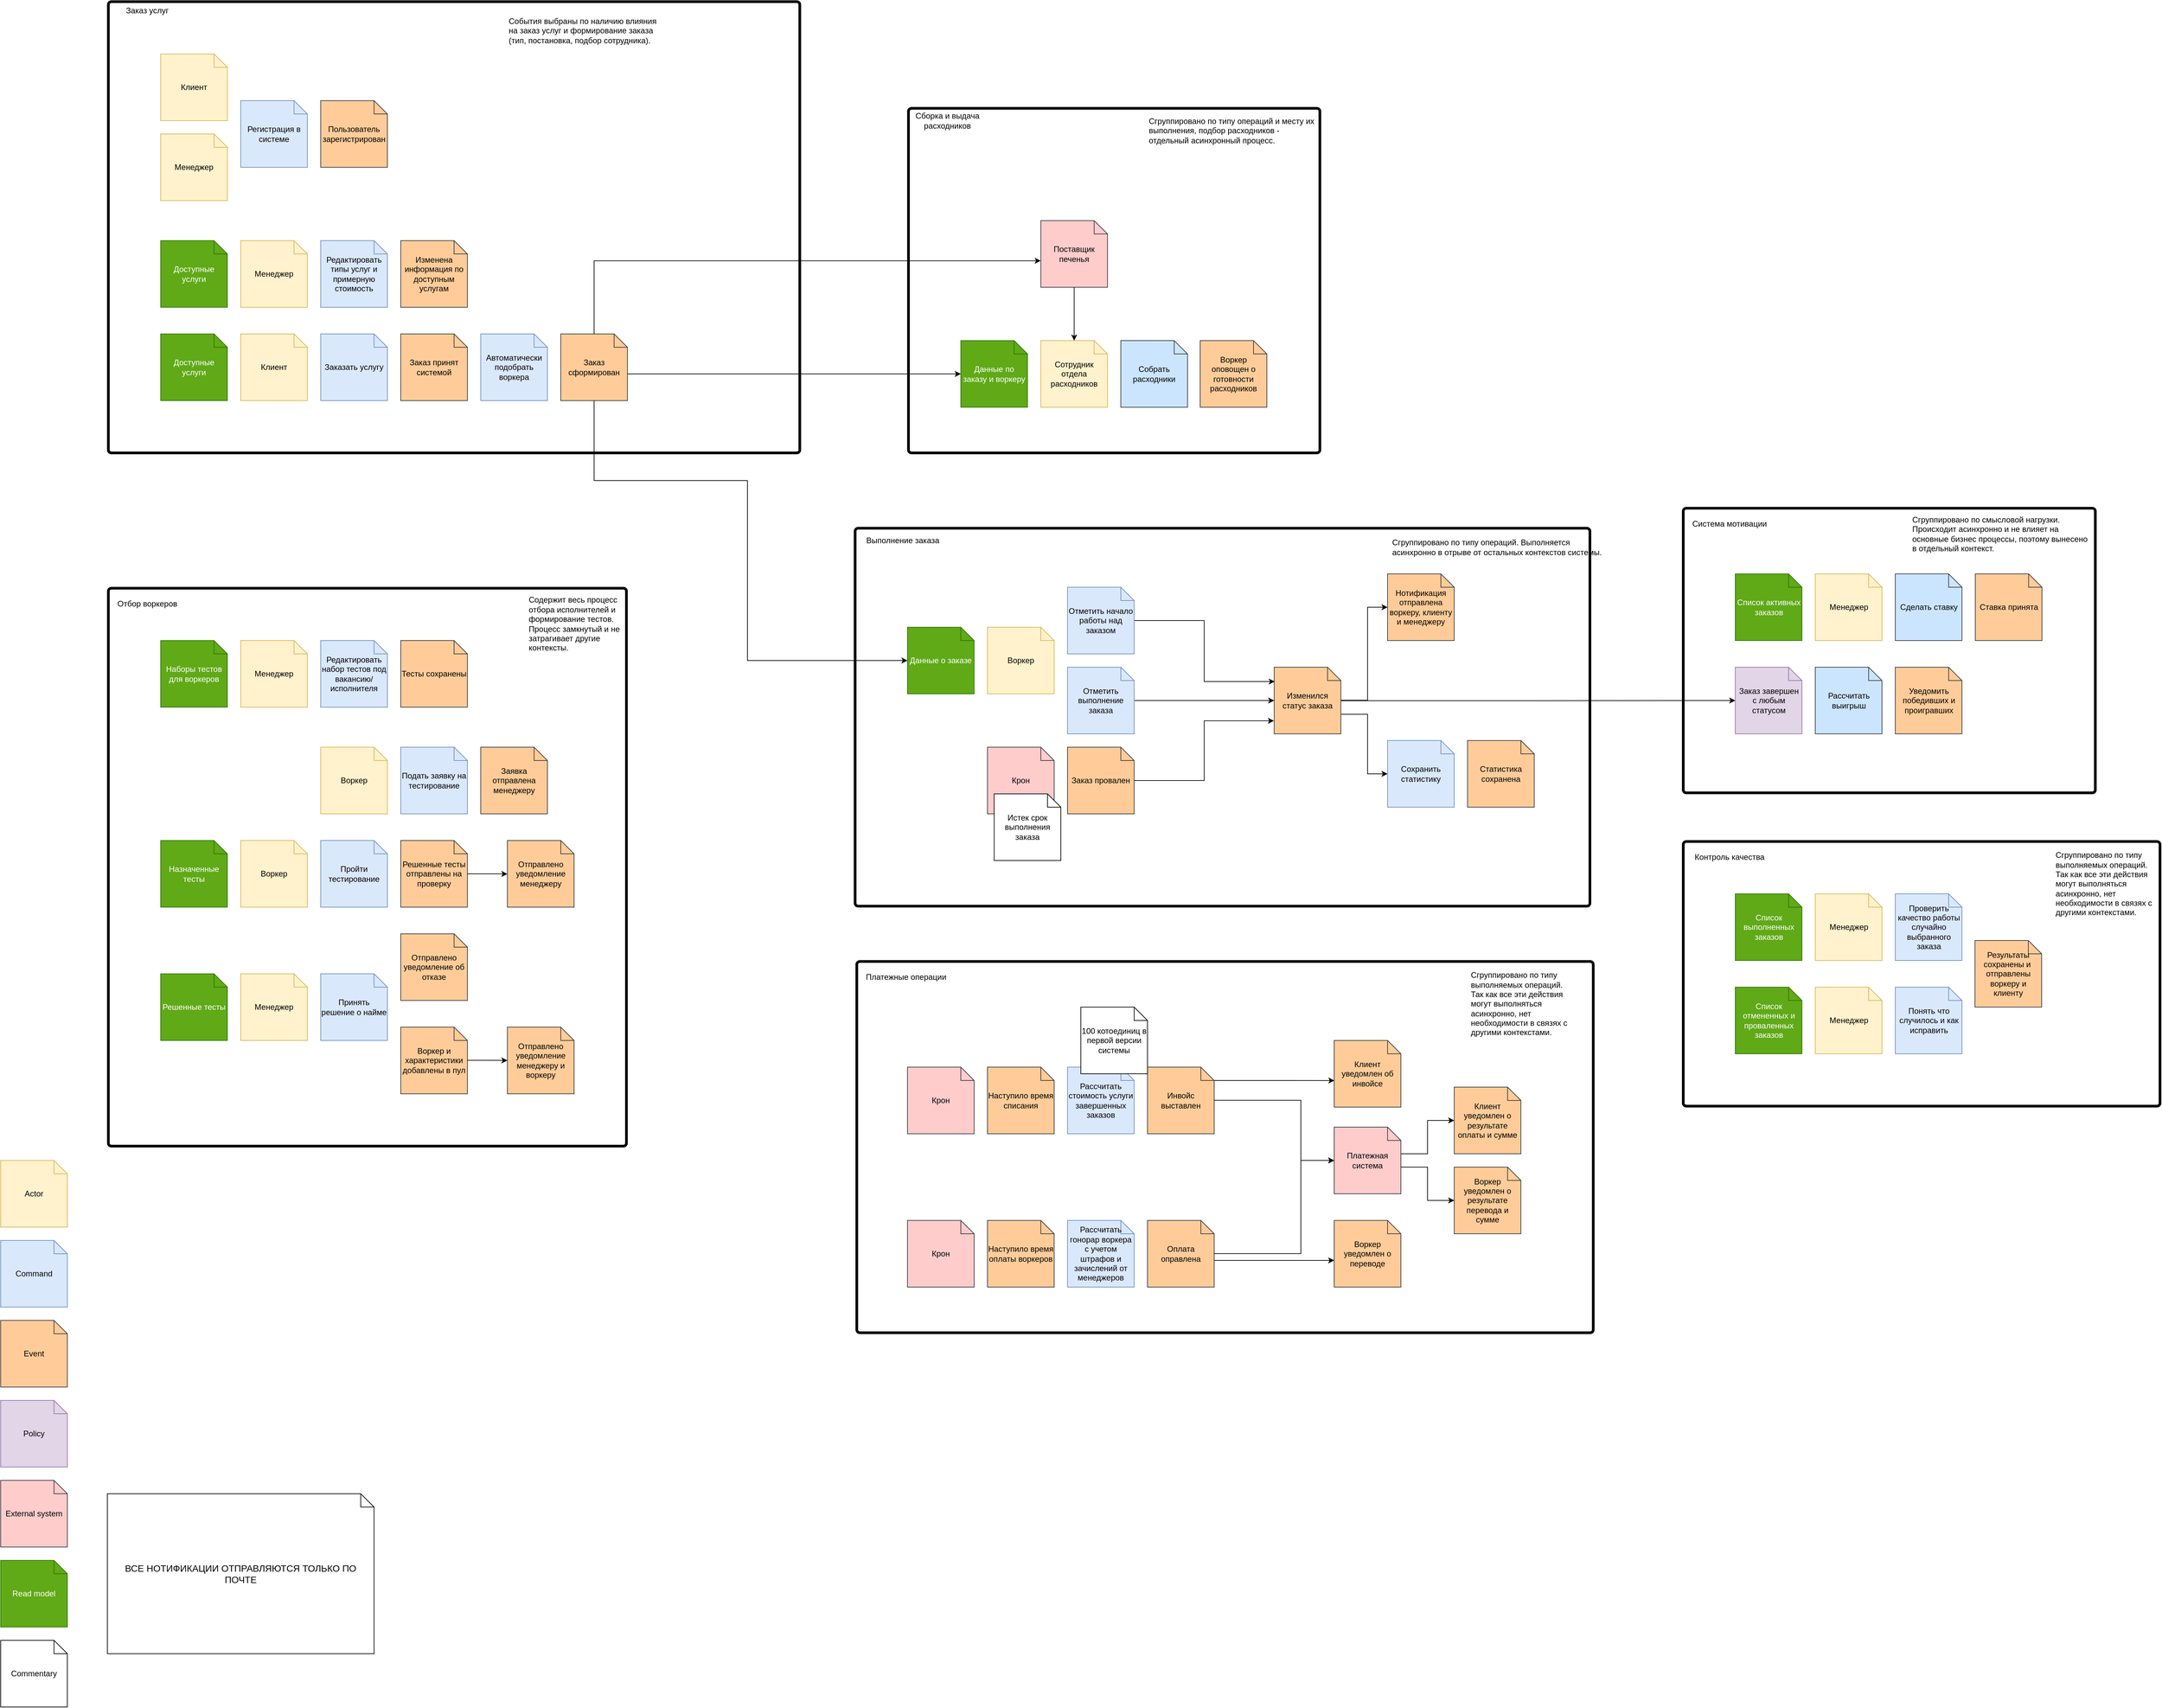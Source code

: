 <mxfile version="21.2.8" type="device">
  <diagram name="Страница 1" id="rtaRMse3TKiSxMAd5PeK">
    <mxGraphModel dx="1995" dy="1352" grid="1" gridSize="10" guides="1" tooltips="1" connect="1" arrows="1" fold="1" page="1" pageScale="1" pageWidth="2339" pageHeight="3300" math="0" shadow="0">
      <root>
        <mxCell id="0" />
        <mxCell id="1" parent="0" />
        <mxCell id="Ud-DBkoRJGGcoXjBl8Z2-2" value="Actor" style="shape=note;size=20;whiteSpace=wrap;html=1;fillColor=#fff2cc;strokeColor=#d6b656;" parent="1" vertex="1">
          <mxGeometry x="80" y="2460" width="100" height="100" as="geometry" />
        </mxCell>
        <mxCell id="Ud-DBkoRJGGcoXjBl8Z2-3" value="Command" style="shape=note;size=20;whiteSpace=wrap;html=1;fillColor=#dae8fc;strokeColor=#6c8ebf;" parent="1" vertex="1">
          <mxGeometry x="80" y="2580" width="100" height="100" as="geometry" />
        </mxCell>
        <mxCell id="Ud-DBkoRJGGcoXjBl8Z2-4" value="Event" style="shape=note;size=20;whiteSpace=wrap;html=1;fillColor=#ffcc99;strokeColor=#36393d;" parent="1" vertex="1">
          <mxGeometry x="80" y="2700" width="100" height="100" as="geometry" />
        </mxCell>
        <mxCell id="Ud-DBkoRJGGcoXjBl8Z2-5" value="Policy" style="shape=note;size=20;whiteSpace=wrap;html=1;fillColor=#e1d5e7;strokeColor=#9673a6;" parent="1" vertex="1">
          <mxGeometry x="80" y="2820" width="100" height="100" as="geometry" />
        </mxCell>
        <mxCell id="Ud-DBkoRJGGcoXjBl8Z2-6" value="External system" style="shape=note;size=20;whiteSpace=wrap;html=1;fillColor=#ffcccc;strokeColor=#36393d;" parent="1" vertex="1">
          <mxGeometry x="80" y="2940" width="100" height="100" as="geometry" />
        </mxCell>
        <mxCell id="Ud-DBkoRJGGcoXjBl8Z2-7" value="Read model" style="shape=note;size=20;whiteSpace=wrap;html=1;fillColor=#60a917;strokeColor=#2D7600;fontColor=#ffffff;" parent="1" vertex="1">
          <mxGeometry x="80" y="3060" width="100" height="100" as="geometry" />
        </mxCell>
        <mxCell id="Ud-DBkoRJGGcoXjBl8Z2-8" value="Commentary" style="shape=note;size=20;whiteSpace=wrap;html=1;" parent="1" vertex="1">
          <mxGeometry x="80" y="3180" width="100" height="100" as="geometry" />
        </mxCell>
        <mxCell id="Ud-DBkoRJGGcoXjBl8Z2-9" value="Клиент" style="shape=note;size=20;whiteSpace=wrap;html=1;fillColor=#fff2cc;strokeColor=#d6b656;" parent="1" vertex="1">
          <mxGeometry x="320" y="800" width="100" height="100" as="geometry" />
        </mxCell>
        <mxCell id="Ud-DBkoRJGGcoXjBl8Z2-10" value="Менеджер" style="shape=note;size=20;whiteSpace=wrap;html=1;fillColor=#fff2cc;strokeColor=#d6b656;" parent="1" vertex="1">
          <mxGeometry x="320" y="920" width="100" height="100" as="geometry" />
        </mxCell>
        <mxCell id="Ud-DBkoRJGGcoXjBl8Z2-11" value="Регистрация в системе" style="shape=note;size=20;whiteSpace=wrap;html=1;fillColor=#dae8fc;strokeColor=#6c8ebf;" parent="1" vertex="1">
          <mxGeometry x="440" y="870" width="100" height="100" as="geometry" />
        </mxCell>
        <mxCell id="Ud-DBkoRJGGcoXjBl8Z2-12" value="Пользователь зарегистрирован" style="shape=note;size=20;whiteSpace=wrap;html=1;fillColor=#ffcc99;strokeColor=#36393d;" parent="1" vertex="1">
          <mxGeometry x="560" y="870" width="100" height="100" as="geometry" />
        </mxCell>
        <mxCell id="Ud-DBkoRJGGcoXjBl8Z2-13" value="Доступные услуги" style="shape=note;size=20;whiteSpace=wrap;html=1;fillColor=#60a917;strokeColor=#2D7600;fontColor=#ffffff;" parent="1" vertex="1">
          <mxGeometry x="320" y="1080" width="100" height="100" as="geometry" />
        </mxCell>
        <mxCell id="Ud-DBkoRJGGcoXjBl8Z2-14" value="Менеджер" style="shape=note;size=20;whiteSpace=wrap;html=1;fillColor=#fff2cc;strokeColor=#d6b656;" parent="1" vertex="1">
          <mxGeometry x="440" y="1080" width="100" height="100" as="geometry" />
        </mxCell>
        <mxCell id="Ud-DBkoRJGGcoXjBl8Z2-15" value="Редактировать типы услуг и примерную стоимость" style="shape=note;size=20;whiteSpace=wrap;html=1;fillColor=#dae8fc;strokeColor=#6c8ebf;" parent="1" vertex="1">
          <mxGeometry x="560" y="1080" width="100" height="100" as="geometry" />
        </mxCell>
        <mxCell id="Ud-DBkoRJGGcoXjBl8Z2-16" value="Изменена информация по доступным услугам" style="shape=note;size=20;whiteSpace=wrap;html=1;fillColor=#ffcc99;strokeColor=#36393d;" parent="1" vertex="1">
          <mxGeometry x="680" y="1080" width="100" height="100" as="geometry" />
        </mxCell>
        <mxCell id="Ud-DBkoRJGGcoXjBl8Z2-17" value="Наборы тестов для воркеров" style="shape=note;size=20;whiteSpace=wrap;html=1;fillColor=#60a917;strokeColor=#2D7600;fontColor=#ffffff;" parent="1" vertex="1">
          <mxGeometry x="320" y="1680" width="100" height="100" as="geometry" />
        </mxCell>
        <mxCell id="Ud-DBkoRJGGcoXjBl8Z2-18" value="Менеджер" style="shape=note;size=20;whiteSpace=wrap;html=1;fillColor=#fff2cc;strokeColor=#d6b656;" parent="1" vertex="1">
          <mxGeometry x="440" y="1680" width="100" height="100" as="geometry" />
        </mxCell>
        <mxCell id="Ud-DBkoRJGGcoXjBl8Z2-19" value="Редактировать набор тестов под вакансию/исполнителя" style="shape=note;size=20;whiteSpace=wrap;html=1;fillColor=#dae8fc;strokeColor=#6c8ebf;" parent="1" vertex="1">
          <mxGeometry x="560" y="1680" width="100" height="100" as="geometry" />
        </mxCell>
        <mxCell id="Ud-DBkoRJGGcoXjBl8Z2-20" value="Тесты сохранены" style="shape=note;size=20;whiteSpace=wrap;html=1;fillColor=#ffcc99;strokeColor=#36393d;" parent="1" vertex="1">
          <mxGeometry x="680" y="1680" width="100" height="100" as="geometry" />
        </mxCell>
        <mxCell id="Ud-DBkoRJGGcoXjBl8Z2-22" value="Сохранить статистику" style="shape=note;size=20;whiteSpace=wrap;html=1;fillColor=#dae8fc;strokeColor=#6c8ebf;" parent="1" vertex="1">
          <mxGeometry x="2160" y="1830" width="100" height="100" as="geometry" />
        </mxCell>
        <mxCell id="Ud-DBkoRJGGcoXjBl8Z2-24" value="Статистика сохранена" style="shape=note;size=20;whiteSpace=wrap;html=1;fillColor=#ffcc99;strokeColor=#36393d;" parent="1" vertex="1">
          <mxGeometry x="2280" y="1830" width="100" height="100" as="geometry" />
        </mxCell>
        <mxCell id="Ud-DBkoRJGGcoXjBl8Z2-27" value="Доступные услуги" style="shape=note;size=20;whiteSpace=wrap;html=1;fillColor=#60a917;strokeColor=#2D7600;fontColor=#ffffff;" parent="1" vertex="1">
          <mxGeometry x="320" y="1220" width="100" height="100" as="geometry" />
        </mxCell>
        <mxCell id="Ud-DBkoRJGGcoXjBl8Z2-28" value="Клиент" style="shape=note;size=20;whiteSpace=wrap;html=1;fillColor=#fff2cc;strokeColor=#d6b656;" parent="1" vertex="1">
          <mxGeometry x="440" y="1220" width="100" height="100" as="geometry" />
        </mxCell>
        <mxCell id="Ud-DBkoRJGGcoXjBl8Z2-29" value="Заказать услугу" style="shape=note;size=20;whiteSpace=wrap;html=1;fillColor=#dae8fc;strokeColor=#6c8ebf;" parent="1" vertex="1">
          <mxGeometry x="560" y="1220" width="100" height="100" as="geometry" />
        </mxCell>
        <mxCell id="Ud-DBkoRJGGcoXjBl8Z2-30" value="Заказ принят системой" style="shape=note;size=20;whiteSpace=wrap;html=1;fillColor=#ffcc99;strokeColor=#36393d;" parent="1" vertex="1">
          <mxGeometry x="680" y="1220" width="100" height="100" as="geometry" />
        </mxCell>
        <mxCell id="Ud-DBkoRJGGcoXjBl8Z2-37" value="Рассчитать стоимость услуги завершенных заказов" style="shape=note;size=20;whiteSpace=wrap;html=1;fillColor=#dae8fc;strokeColor=#6c8ebf;" parent="1" vertex="1">
          <mxGeometry x="1680" y="2320" width="100" height="100" as="geometry" />
        </mxCell>
        <mxCell id="-yi3KkNUhXpzI3Yxlqe2-89" style="edgeStyle=orthogonalEdgeStyle;rounded=0;orthogonalLoop=1;jettySize=auto;html=1;exitX=0;exitY=0;exitDx=100;exitDy=20;exitPerimeter=0;entryX=0.003;entryY=0.801;entryDx=0;entryDy=0;entryPerimeter=0;" parent="1" source="Ud-DBkoRJGGcoXjBl8Z2-38" edge="1">
          <mxGeometry relative="1" as="geometry">
            <mxPoint x="2080.3" y="2340.1" as="targetPoint" />
          </mxGeometry>
        </mxCell>
        <mxCell id="Ud-DBkoRJGGcoXjBl8Z2-38" value="Инвойс выставлен" style="shape=note;size=20;whiteSpace=wrap;html=1;fillColor=#ffcc99;strokeColor=#36393d;" parent="1" vertex="1">
          <mxGeometry x="1800" y="2320" width="100" height="100" as="geometry" />
        </mxCell>
        <mxCell id="Ud-DBkoRJGGcoXjBl8Z2-41" value="100 котоединиц в первой версии системы" style="shape=note;size=20;whiteSpace=wrap;html=1;" parent="1" vertex="1">
          <mxGeometry x="1700" y="2230" width="100" height="100" as="geometry" />
        </mxCell>
        <mxCell id="Ud-DBkoRJGGcoXjBl8Z2-45" value="Воркер" style="shape=note;size=20;whiteSpace=wrap;html=1;fillColor=#fff2cc;strokeColor=#d6b656;" parent="1" vertex="1">
          <mxGeometry x="560" y="1840" width="100" height="100" as="geometry" />
        </mxCell>
        <mxCell id="Ud-DBkoRJGGcoXjBl8Z2-50" value="Подать заявку на тестирование" style="shape=note;size=20;whiteSpace=wrap;html=1;fillColor=#dae8fc;strokeColor=#6c8ebf;" parent="1" vertex="1">
          <mxGeometry x="680" y="1840" width="100" height="100" as="geometry" />
        </mxCell>
        <mxCell id="Ud-DBkoRJGGcoXjBl8Z2-52" value="Заявка отправлена менеджеру" style="shape=note;size=20;whiteSpace=wrap;html=1;fillColor=#ffcc99;strokeColor=#36393d;" parent="1" vertex="1">
          <mxGeometry x="800" y="1840" width="100" height="100" as="geometry" />
        </mxCell>
        <mxCell id="Ud-DBkoRJGGcoXjBl8Z2-58" value="Воркер" style="shape=note;size=20;whiteSpace=wrap;html=1;fillColor=#fff2cc;strokeColor=#d6b656;" parent="1" vertex="1">
          <mxGeometry x="440" y="1980" width="100" height="100" as="geometry" />
        </mxCell>
        <mxCell id="Ud-DBkoRJGGcoXjBl8Z2-59" value="Назначенные тесты" style="shape=note;size=20;whiteSpace=wrap;html=1;fillColor=#60a917;strokeColor=#2D7600;fontColor=#ffffff;" parent="1" vertex="1">
          <mxGeometry x="320" y="1980" width="100" height="100" as="geometry" />
        </mxCell>
        <mxCell id="Ud-DBkoRJGGcoXjBl8Z2-60" value="Пройти тестирование" style="shape=note;size=20;whiteSpace=wrap;html=1;fillColor=#dae8fc;strokeColor=#6c8ebf;" parent="1" vertex="1">
          <mxGeometry x="560" y="1980" width="100" height="100" as="geometry" />
        </mxCell>
        <mxCell id="Ud-DBkoRJGGcoXjBl8Z2-61" value="Решенные тесты отправлены на проверку" style="shape=note;size=20;whiteSpace=wrap;html=1;fillColor=#ffcc99;strokeColor=#36393d;" parent="1" vertex="1">
          <mxGeometry x="680" y="1980" width="100" height="100" as="geometry" />
        </mxCell>
        <mxCell id="Ud-DBkoRJGGcoXjBl8Z2-64" value="Менеджер" style="shape=note;size=20;whiteSpace=wrap;html=1;fillColor=#fff2cc;strokeColor=#d6b656;" parent="1" vertex="1">
          <mxGeometry x="440" y="2180" width="100" height="100" as="geometry" />
        </mxCell>
        <mxCell id="Ud-DBkoRJGGcoXjBl8Z2-65" value="Решенные тесты" style="shape=note;size=20;whiteSpace=wrap;html=1;fillColor=#60a917;strokeColor=#2D7600;fontColor=#ffffff;" parent="1" vertex="1">
          <mxGeometry x="320" y="2180" width="100" height="100" as="geometry" />
        </mxCell>
        <mxCell id="Ud-DBkoRJGGcoXjBl8Z2-66" value="Принять решение о найме" style="shape=note;size=20;whiteSpace=wrap;html=1;fillColor=#dae8fc;strokeColor=#6c8ebf;" parent="1" vertex="1">
          <mxGeometry x="560" y="2180" width="100" height="100" as="geometry" />
        </mxCell>
        <mxCell id="Ud-DBkoRJGGcoXjBl8Z2-69" value="Отправлено уведомление об отказе" style="shape=note;size=20;whiteSpace=wrap;html=1;fillColor=#ffcc99;strokeColor=#36393d;" parent="1" vertex="1">
          <mxGeometry x="680" y="2120" width="100" height="100" as="geometry" />
        </mxCell>
        <mxCell id="Ud-DBkoRJGGcoXjBl8Z2-71" value="Воркер и характеристики добавлены в пул" style="shape=note;size=20;whiteSpace=wrap;html=1;fillColor=#ffcc99;strokeColor=#36393d;" parent="1" vertex="1">
          <mxGeometry x="680" y="2260" width="100" height="100" as="geometry" />
        </mxCell>
        <mxCell id="Ud-DBkoRJGGcoXjBl8Z2-75" value="Крон" style="shape=note;size=20;whiteSpace=wrap;html=1;fillColor=#ffcccc;strokeColor=#36393d;" parent="1" vertex="1">
          <mxGeometry x="1560" y="1840" width="100" height="100" as="geometry" />
        </mxCell>
        <mxCell id="Ud-DBkoRJGGcoXjBl8Z2-76" value="Заказ провален" style="shape=note;size=20;whiteSpace=wrap;html=1;fillColor=#ffcc99;strokeColor=#36393d;" parent="1" vertex="1">
          <mxGeometry x="1680" y="1840" width="100" height="100" as="geometry" />
        </mxCell>
        <mxCell id="Ud-DBkoRJGGcoXjBl8Z2-150" style="edgeStyle=orthogonalEdgeStyle;rounded=0;orthogonalLoop=1;jettySize=auto;html=1;entryX=-0.004;entryY=0.804;entryDx=0;entryDy=0;entryPerimeter=0;" parent="1" target="Ud-DBkoRJGGcoXjBl8Z2-85" edge="1">
          <mxGeometry relative="1" as="geometry">
            <Array as="points">
              <mxPoint x="1780" y="1890" />
              <mxPoint x="1885" y="1890" />
              <mxPoint x="1885" y="1800" />
            </Array>
            <mxPoint x="1780" y="1890" as="sourcePoint" />
          </mxGeometry>
        </mxCell>
        <mxCell id="Ud-DBkoRJGGcoXjBl8Z2-147" style="edgeStyle=orthogonalEdgeStyle;rounded=0;orthogonalLoop=1;jettySize=auto;html=1;exitX=1;exitY=0.496;exitDx=0;exitDy=0;exitPerimeter=0;entryX=0;entryY=0.5;entryDx=0;entryDy=0;entryPerimeter=0;" parent="1" source="Ud-DBkoRJGGcoXjBl8Z2-85" edge="1">
          <mxGeometry relative="1" as="geometry">
            <mxPoint x="2160" y="1630" as="targetPoint" />
            <Array as="points">
              <mxPoint x="2130" y="1770" />
            </Array>
          </mxGeometry>
        </mxCell>
        <mxCell id="-yi3KkNUhXpzI3Yxlqe2-81" style="edgeStyle=orthogonalEdgeStyle;rounded=0;orthogonalLoop=1;jettySize=auto;html=1;exitX=1;exitY=0.502;exitDx=0;exitDy=0;exitPerimeter=0;entryX=0;entryY=0.5;entryDx=0;entryDy=0;entryPerimeter=0;" parent="1" source="Ud-DBkoRJGGcoXjBl8Z2-85" target="-yi3KkNUhXpzI3Yxlqe2-83" edge="1">
          <mxGeometry relative="1" as="geometry">
            <mxPoint x="2325" y="1770.455" as="targetPoint" />
            <Array as="points" />
          </mxGeometry>
        </mxCell>
        <mxCell id="-yi3KkNUhXpzI3Yxlqe2-90" style="edgeStyle=orthogonalEdgeStyle;rounded=0;orthogonalLoop=1;jettySize=auto;html=1;exitX=1;exitY=0.706;exitDx=0;exitDy=0;exitPerimeter=0;entryX=0;entryY=0.5;entryDx=0;entryDy=0;entryPerimeter=0;" parent="1" source="Ud-DBkoRJGGcoXjBl8Z2-85" target="Ud-DBkoRJGGcoXjBl8Z2-22" edge="1">
          <mxGeometry relative="1" as="geometry">
            <Array as="points">
              <mxPoint x="2130" y="1791" />
              <mxPoint x="2130" y="1880" />
            </Array>
          </mxGeometry>
        </mxCell>
        <mxCell id="Ud-DBkoRJGGcoXjBl8Z2-85" value="Изменился статус заказа" style="shape=note;size=20;whiteSpace=wrap;html=1;fillColor=#ffcc99;strokeColor=#36393d;" parent="1" vertex="1">
          <mxGeometry x="1990" y="1720" width="100" height="100" as="geometry" />
        </mxCell>
        <mxCell id="Ud-DBkoRJGGcoXjBl8Z2-94" value="Автоматически подобрать воркера" style="shape=note;size=20;whiteSpace=wrap;html=1;fillColor=#dae8fc;strokeColor=#6c8ebf;" parent="1" vertex="1">
          <mxGeometry x="800" y="1220" width="100" height="100" as="geometry" />
        </mxCell>
        <mxCell id="Ud-DBkoRJGGcoXjBl8Z2-100" value="Отправлено уведомление менеджеру и воркеру" style="shape=note;size=20;whiteSpace=wrap;html=1;fillColor=#ffcc99;strokeColor=#36393d;" parent="1" vertex="1">
          <mxGeometry x="840" y="2260" width="100" height="100" as="geometry" />
        </mxCell>
        <mxCell id="Ud-DBkoRJGGcoXjBl8Z2-102" value="Отправлено уведомление менеджеру" style="shape=note;size=20;whiteSpace=wrap;html=1;fillColor=#ffcc99;strokeColor=#36393d;" parent="1" vertex="1">
          <mxGeometry x="840" y="1980" width="100" height="100" as="geometry" />
        </mxCell>
        <mxCell id="xn1PDHLfSFUzA9ciQ5ag-4" style="edgeStyle=orthogonalEdgeStyle;rounded=0;orthogonalLoop=1;jettySize=auto;html=1;exitX=0.5;exitY=0;exitDx=0;exitDy=0;exitPerimeter=0;entryX=-0.001;entryY=0.602;entryDx=0;entryDy=0;entryPerimeter=0;" parent="1" source="nli2GmcNwLdQZTsaDCb6-1" target="Ud-DBkoRJGGcoXjBl8Z2-128" edge="1">
          <mxGeometry relative="1" as="geometry">
            <Array as="points">
              <mxPoint x="970" y="1110" />
            </Array>
          </mxGeometry>
        </mxCell>
        <mxCell id="nli2GmcNwLdQZTsaDCb6-2" style="edgeStyle=orthogonalEdgeStyle;rounded=0;orthogonalLoop=1;jettySize=auto;html=1;exitX=0;exitY=0;exitDx=100;exitDy=60;exitPerimeter=0;" edge="1" parent="1" source="nli2GmcNwLdQZTsaDCb6-1" target="-yi3KkNUhXpzI3Yxlqe2-6">
          <mxGeometry relative="1" as="geometry">
            <mxPoint x="1140" y="1280" as="sourcePoint" />
          </mxGeometry>
        </mxCell>
        <mxCell id="Ud-DBkoRJGGcoXjBl8Z2-111" value="Сотрудник отдела расходников" style="shape=note;size=20;whiteSpace=wrap;html=1;fillColor=#fff2cc;strokeColor=#d6b656;" parent="1" vertex="1">
          <mxGeometry x="1640" y="1230" width="100" height="100" as="geometry" />
        </mxCell>
        <mxCell id="Ud-DBkoRJGGcoXjBl8Z2-115" value="Воркер оповощен о готовности расходников" style="shape=note;size=20;whiteSpace=wrap;html=1;fillColor=#ffcc99;strokeColor=#36393d;" parent="1" vertex="1">
          <mxGeometry x="1879" y="1230" width="100" height="100" as="geometry" />
        </mxCell>
        <mxCell id="Ud-DBkoRJGGcoXjBl8Z2-120" value="Клиент уведомлен о результате оплаты и сумме" style="shape=note;size=20;whiteSpace=wrap;html=1;fillColor=#ffcc99;strokeColor=#36393d;" parent="1" vertex="1">
          <mxGeometry x="2260" y="2350" width="100" height="100" as="geometry" />
        </mxCell>
        <mxCell id="xn1PDHLfSFUzA9ciQ5ag-28" style="edgeStyle=orthogonalEdgeStyle;rounded=0;orthogonalLoop=1;jettySize=auto;html=1;exitX=0.5;exitY=1;exitDx=0;exitDy=0;exitPerimeter=0;entryX=0.5;entryY=0;entryDx=0;entryDy=0;entryPerimeter=0;" parent="1" source="Ud-DBkoRJGGcoXjBl8Z2-128" target="Ud-DBkoRJGGcoXjBl8Z2-111" edge="1">
          <mxGeometry relative="1" as="geometry" />
        </mxCell>
        <mxCell id="Ud-DBkoRJGGcoXjBl8Z2-128" value="Поставщик печенья" style="shape=note;size=20;whiteSpace=wrap;html=1;fillColor=#ffcccc;strokeColor=#36393d;" parent="1" vertex="1">
          <mxGeometry x="1640" y="1050" width="100" height="100" as="geometry" />
        </mxCell>
        <mxCell id="Ud-DBkoRJGGcoXjBl8Z2-130" value="Собрать расходники" style="shape=note;size=20;whiteSpace=wrap;html=1;fillColor=#cce5ff;strokeColor=#36393d;" parent="1" vertex="1">
          <mxGeometry x="1760" y="1230" width="100" height="100" as="geometry" />
        </mxCell>
        <mxCell id="Ud-DBkoRJGGcoXjBl8Z2-149" style="edgeStyle=orthogonalEdgeStyle;rounded=0;orthogonalLoop=1;jettySize=auto;html=1;exitX=0;exitY=0;exitDx=100;exitDy=60;exitPerimeter=0;entryX=0.008;entryY=0.215;entryDx=0;entryDy=0;entryPerimeter=0;" parent="1" source="Ud-DBkoRJGGcoXjBl8Z2-137" target="Ud-DBkoRJGGcoXjBl8Z2-85" edge="1">
          <mxGeometry relative="1" as="geometry">
            <Array as="points">
              <mxPoint x="1780" y="1650" />
              <mxPoint x="1885" y="1650" />
              <mxPoint x="1885" y="1742" />
            </Array>
          </mxGeometry>
        </mxCell>
        <mxCell id="Ud-DBkoRJGGcoXjBl8Z2-137" value="Отметить начало работы над заказом" style="shape=note;size=20;whiteSpace=wrap;html=1;fillColor=#dae8fc;strokeColor=#6c8ebf;" parent="1" vertex="1">
          <mxGeometry x="1680" y="1600" width="100" height="100" as="geometry" />
        </mxCell>
        <mxCell id="Ud-DBkoRJGGcoXjBl8Z2-143" value="Воркер" style="shape=note;size=20;whiteSpace=wrap;html=1;fillColor=#fff2cc;strokeColor=#d6b656;" parent="1" vertex="1">
          <mxGeometry x="1560" y="1660" width="100" height="100" as="geometry" />
        </mxCell>
        <mxCell id="Ud-DBkoRJGGcoXjBl8Z2-148" style="edgeStyle=orthogonalEdgeStyle;rounded=0;orthogonalLoop=1;jettySize=auto;html=1;exitX=0;exitY=0;exitDx=100;exitDy=60;exitPerimeter=0;entryX=0;entryY=0.5;entryDx=0;entryDy=0;entryPerimeter=0;" parent="1" source="Ud-DBkoRJGGcoXjBl8Z2-144" target="Ud-DBkoRJGGcoXjBl8Z2-85" edge="1">
          <mxGeometry relative="1" as="geometry">
            <Array as="points">
              <mxPoint x="1780" y="1770" />
            </Array>
          </mxGeometry>
        </mxCell>
        <mxCell id="Ud-DBkoRJGGcoXjBl8Z2-144" value="Отметить выполнение заказа" style="shape=note;size=20;whiteSpace=wrap;html=1;fillColor=#dae8fc;strokeColor=#6c8ebf;" parent="1" vertex="1">
          <mxGeometry x="1680" y="1720" width="100" height="100" as="geometry" />
        </mxCell>
        <mxCell id="Ud-DBkoRJGGcoXjBl8Z2-159" style="edgeStyle=orthogonalEdgeStyle;rounded=0;orthogonalLoop=1;jettySize=auto;html=1;entryX=0;entryY=0.5;entryDx=0;entryDy=0;entryPerimeter=0;" parent="1" target="Ud-DBkoRJGGcoXjBl8Z2-100" edge="1">
          <mxGeometry relative="1" as="geometry">
            <mxPoint x="780" y="2309.76" as="sourcePoint" />
            <mxPoint x="840" y="2309.76" as="targetPoint" />
            <Array as="points">
              <mxPoint x="820" y="2310" />
            </Array>
          </mxGeometry>
        </mxCell>
        <mxCell id="-yi3KkNUhXpzI3Yxlqe2-6" value="Данные по заказу и воркеру" style="shape=note;size=20;whiteSpace=wrap;html=1;fillColor=#60a917;strokeColor=#2D7600;fontColor=#ffffff;" parent="1" vertex="1">
          <mxGeometry x="1520" y="1230" width="100" height="100" as="geometry" />
        </mxCell>
        <mxCell id="-yi3KkNUhXpzI3Yxlqe2-26" value="Истек срок выполнения заказа" style="shape=note;size=20;whiteSpace=wrap;html=1;" parent="1" vertex="1">
          <mxGeometry x="1570" y="1910" width="100" height="100" as="geometry" />
        </mxCell>
        <mxCell id="-yi3KkNUhXpzI3Yxlqe2-39" value="Крон" style="shape=note;size=20;whiteSpace=wrap;html=1;fillColor=#ffcccc;strokeColor=#36393d;" parent="1" vertex="1">
          <mxGeometry x="1440" y="2320" width="100" height="100" as="geometry" />
        </mxCell>
        <mxCell id="-yi3KkNUhXpzI3Yxlqe2-42" style="edgeStyle=orthogonalEdgeStyle;rounded=0;orthogonalLoop=1;jettySize=auto;html=1;entryX=0;entryY=0.5;entryDx=0;entryDy=0;entryPerimeter=0;" parent="1" target="-yi3KkNUhXpzI3Yxlqe2-56" edge="1">
          <mxGeometry relative="1" as="geometry">
            <mxPoint x="1900" y="2369.71" as="sourcePoint" />
            <mxPoint x="1960" y="2370" as="targetPoint" />
            <Array as="points">
              <mxPoint x="2030" y="2370" />
              <mxPoint x="2030" y="2460" />
            </Array>
          </mxGeometry>
        </mxCell>
        <mxCell id="-yi3KkNUhXpzI3Yxlqe2-45" value="Рассчитать гонорар воркера с учетом штрафов и зачислений от менеджеров" style="shape=note;size=20;whiteSpace=wrap;html=1;fillColor=#dae8fc;strokeColor=#6c8ebf;" parent="1" vertex="1">
          <mxGeometry x="1680" y="2550" width="100" height="100" as="geometry" />
        </mxCell>
        <mxCell id="-yi3KkNUhXpzI3Yxlqe2-88" style="edgeStyle=orthogonalEdgeStyle;rounded=0;orthogonalLoop=1;jettySize=auto;html=1;exitX=0;exitY=0;exitDx=100;exitDy=60;exitPerimeter=0;entryX=0;entryY=0.5;entryDx=0;entryDy=0;entryPerimeter=0;" parent="1" source="-yi3KkNUhXpzI3Yxlqe2-46" edge="1">
          <mxGeometry relative="1" as="geometry">
            <mxPoint x="2080" y="2610" as="targetPoint" />
          </mxGeometry>
        </mxCell>
        <mxCell id="-yi3KkNUhXpzI3Yxlqe2-46" value="Оплата оправлена" style="shape=note;size=20;whiteSpace=wrap;html=1;fillColor=#ffcc99;strokeColor=#36393d;" parent="1" vertex="1">
          <mxGeometry x="1800" y="2550" width="100" height="100" as="geometry" />
        </mxCell>
        <mxCell id="-yi3KkNUhXpzI3Yxlqe2-50" value="Крон" style="shape=note;size=20;whiteSpace=wrap;html=1;fillColor=#ffcccc;strokeColor=#36393d;" parent="1" vertex="1">
          <mxGeometry x="1440" y="2550" width="100" height="100" as="geometry" />
        </mxCell>
        <mxCell id="-yi3KkNUhXpzI3Yxlqe2-53" style="edgeStyle=orthogonalEdgeStyle;rounded=0;orthogonalLoop=1;jettySize=auto;html=1;entryX=0;entryY=0.5;entryDx=0;entryDy=0;entryPerimeter=0;" parent="1" target="-yi3KkNUhXpzI3Yxlqe2-56" edge="1">
          <mxGeometry relative="1" as="geometry">
            <mxPoint x="1900" y="2599.71" as="sourcePoint" />
            <mxPoint x="1960" y="2600" as="targetPoint" />
            <Array as="points">
              <mxPoint x="2030" y="2600" />
              <mxPoint x="2030" y="2460" />
            </Array>
          </mxGeometry>
        </mxCell>
        <mxCell id="-yi3KkNUhXpzI3Yxlqe2-56" value="Платежная система" style="shape=note;size=20;whiteSpace=wrap;html=1;fillColor=#ffcccc;strokeColor=#36393d;" parent="1" vertex="1">
          <mxGeometry x="2080" y="2410" width="100" height="100" as="geometry" />
        </mxCell>
        <mxCell id="-yi3KkNUhXpzI3Yxlqe2-57" value="Воркер уведомлен о результате перевода и сумме" style="shape=note;size=20;whiteSpace=wrap;html=1;fillColor=#ffcc99;strokeColor=#36393d;" parent="1" vertex="1">
          <mxGeometry x="2260" y="2470" width="100" height="100" as="geometry" />
        </mxCell>
        <mxCell id="-yi3KkNUhXpzI3Yxlqe2-59" style="edgeStyle=orthogonalEdgeStyle;rounded=0;orthogonalLoop=1;jettySize=auto;html=1;exitX=1;exitY=0.4;exitDx=0;exitDy=0;exitPerimeter=0;" parent="1" source="-yi3KkNUhXpzI3Yxlqe2-56" edge="1">
          <mxGeometry relative="1" as="geometry">
            <mxPoint x="2180" y="2431" as="sourcePoint" />
            <mxPoint x="2260" y="2400" as="targetPoint" />
            <Array as="points">
              <mxPoint x="2220" y="2450" />
              <mxPoint x="2220" y="2400" />
            </Array>
          </mxGeometry>
        </mxCell>
        <mxCell id="-yi3KkNUhXpzI3Yxlqe2-70" value="Наступило время оплаты воркеров" style="shape=note;size=20;whiteSpace=wrap;html=1;fillColor=#ffcc99;strokeColor=#36393d;" parent="1" vertex="1">
          <mxGeometry x="1560" y="2550" width="100" height="100" as="geometry" />
        </mxCell>
        <mxCell id="-yi3KkNUhXpzI3Yxlqe2-73" value="Наступило время списания" style="shape=note;size=20;whiteSpace=wrap;html=1;fillColor=#ffcc99;strokeColor=#36393d;" parent="1" vertex="1">
          <mxGeometry x="1560" y="2320" width="100" height="100" as="geometry" />
        </mxCell>
        <mxCell id="-yi3KkNUhXpzI3Yxlqe2-74" style="edgeStyle=orthogonalEdgeStyle;rounded=0;orthogonalLoop=1;jettySize=auto;html=1;exitX=1;exitY=0.4;exitDx=0;exitDy=0;exitPerimeter=0;" parent="1" edge="1">
          <mxGeometry relative="1" as="geometry">
            <mxPoint x="2180" y="2470" as="sourcePoint" />
            <mxPoint x="2260" y="2520" as="targetPoint" />
            <Array as="points">
              <mxPoint x="2220" y="2470" />
              <mxPoint x="2220" y="2520" />
            </Array>
          </mxGeometry>
        </mxCell>
        <mxCell id="-yi3KkNUhXpzI3Yxlqe2-76" value="Список активных заказов" style="shape=note;size=20;whiteSpace=wrap;html=1;fillColor=#60a917;strokeColor=#2D7600;fontColor=#ffffff;" parent="1" vertex="1">
          <mxGeometry x="2681.5" y="1580" width="100" height="100" as="geometry" />
        </mxCell>
        <mxCell id="-yi3KkNUhXpzI3Yxlqe2-77" value="Менеджер" style="shape=note;size=20;whiteSpace=wrap;html=1;fillColor=#fff2cc;strokeColor=#d6b656;" parent="1" vertex="1">
          <mxGeometry x="2801.5" y="1580" width="100" height="100" as="geometry" />
        </mxCell>
        <mxCell id="-yi3KkNUhXpzI3Yxlqe2-78" value="Сделать ставку" style="shape=note;size=20;whiteSpace=wrap;html=1;fillColor=#cce5ff;strokeColor=#36393d;" parent="1" vertex="1">
          <mxGeometry x="2921.5" y="1580" width="100" height="100" as="geometry" />
        </mxCell>
        <mxCell id="-yi3KkNUhXpzI3Yxlqe2-79" value="Ставка принята" style="shape=note;size=20;whiteSpace=wrap;html=1;fillColor=#ffcc99;strokeColor=#36393d;" parent="1" vertex="1">
          <mxGeometry x="3041.5" y="1580" width="100" height="100" as="geometry" />
        </mxCell>
        <mxCell id="-yi3KkNUhXpzI3Yxlqe2-82" value="Рассчитать выигрыш" style="shape=note;size=20;whiteSpace=wrap;html=1;fillColor=#cce5ff;strokeColor=#36393d;" parent="1" vertex="1">
          <mxGeometry x="2801.5" y="1720" width="100" height="100" as="geometry" />
        </mxCell>
        <mxCell id="-yi3KkNUhXpzI3Yxlqe2-83" value="Заказ завершен с любым статусом" style="shape=note;size=20;whiteSpace=wrap;html=1;fillColor=#e1d5e7;strokeColor=#9673a6;" parent="1" vertex="1">
          <mxGeometry x="2681.5" y="1720" width="100" height="100" as="geometry" />
        </mxCell>
        <mxCell id="-yi3KkNUhXpzI3Yxlqe2-84" value="Уведомить победивших и проигравших" style="shape=note;size=20;whiteSpace=wrap;html=1;fillColor=#ffcc99;strokeColor=#36393d;" parent="1" vertex="1">
          <mxGeometry x="2921.5" y="1720" width="100" height="100" as="geometry" />
        </mxCell>
        <mxCell id="-yi3KkNUhXpzI3Yxlqe2-99" value="ВСЕ НОТИФИКАЦИИ ОТПРАВЛЯЮТСЯ ТОЛЬКО ПО ПОЧТЕ" style="shape=note;size=20;whiteSpace=wrap;html=1;fontSize=14;" parent="1" vertex="1">
          <mxGeometry x="240" y="2960" width="400" height="240" as="geometry" />
        </mxCell>
        <mxCell id="-yi3KkNUhXpzI3Yxlqe2-100" value="Нотификация отправлена воркеру, клиенту и менеджеру" style="shape=note;size=20;whiteSpace=wrap;html=1;fillColor=#ffcc99;strokeColor=#36393d;" parent="1" vertex="1">
          <mxGeometry x="2160" y="1580" width="100" height="100" as="geometry" />
        </mxCell>
        <mxCell id="-yi3KkNUhXpzI3Yxlqe2-101" value="Воркер уведомлен о переводе" style="shape=note;size=20;whiteSpace=wrap;html=1;fillColor=#ffcc99;strokeColor=#36393d;" parent="1" vertex="1">
          <mxGeometry x="2080" y="2550" width="100" height="100" as="geometry" />
        </mxCell>
        <mxCell id="-yi3KkNUhXpzI3Yxlqe2-102" value="Клиент уведомлен об инвойсе" style="shape=note;size=20;whiteSpace=wrap;html=1;fillColor=#ffcc99;strokeColor=#36393d;" parent="1" vertex="1">
          <mxGeometry x="2080" y="2280" width="100" height="100" as="geometry" />
        </mxCell>
        <mxCell id="-yi3KkNUhXpzI3Yxlqe2-105" value="Данные о заказе" style="shape=note;size=20;whiteSpace=wrap;html=1;fillColor=#60a917;strokeColor=#2D7600;fontColor=#ffffff;" parent="1" vertex="1">
          <mxGeometry x="1440" y="1660" width="100" height="100" as="geometry" />
        </mxCell>
        <mxCell id="xn1PDHLfSFUzA9ciQ5ag-13" value="" style="verticalLabelPosition=bottom;verticalAlign=top;html=1;shape=mxgraph.basic.rounded_frame;dx=3;whiteSpace=wrap;fillColor=#000000;" parent="1" vertex="1">
          <mxGeometry x="240" y="1600" width="780" height="840" as="geometry" />
        </mxCell>
        <mxCell id="xn1PDHLfSFUzA9ciQ5ag-14" value="Отбор воркеров" style="text;html=1;strokeColor=none;fillColor=none;align=center;verticalAlign=middle;whiteSpace=wrap;rounded=0;" parent="1" vertex="1">
          <mxGeometry x="240" y="1610" width="120" height="30" as="geometry" />
        </mxCell>
        <mxCell id="xn1PDHLfSFUzA9ciQ5ag-15" value="Содержит весь процесс отбора исполнителей и формирование тестов.&amp;nbsp;&lt;br&gt;Процесс замкнутый и не затрагивает другие контексты." style="text;html=1;strokeColor=none;fillColor=none;align=left;verticalAlign=middle;whiteSpace=wrap;rounded=0;" parent="1" vertex="1">
          <mxGeometry x="870" y="1610" width="150" height="90" as="geometry" />
        </mxCell>
        <mxCell id="xn1PDHLfSFUzA9ciQ5ag-16" value="" style="verticalLabelPosition=bottom;verticalAlign=top;html=1;shape=mxgraph.basic.rounded_frame;dx=3;whiteSpace=wrap;fillColor=#000000;" parent="1" vertex="1">
          <mxGeometry x="1362.5" y="2160" width="1107.5" height="560" as="geometry" />
        </mxCell>
        <mxCell id="xn1PDHLfSFUzA9ciQ5ag-17" value="Платежные операции" style="text;html=1;strokeColor=none;fillColor=none;align=center;verticalAlign=middle;whiteSpace=wrap;rounded=0;" parent="1" vertex="1">
          <mxGeometry x="1372.5" y="2170" width="130" height="30" as="geometry" />
        </mxCell>
        <mxCell id="xn1PDHLfSFUzA9ciQ5ag-18" value="Сгруппировано по типу выполняемых операций. Так как все эти действия могут выполняться асинхронно, нет необходимости в связях с другими контекстами." style="text;html=1;strokeColor=none;fillColor=none;align=left;verticalAlign=middle;whiteSpace=wrap;rounded=0;" parent="1" vertex="1">
          <mxGeometry x="2282.5" y="2180" width="150" height="90" as="geometry" />
        </mxCell>
        <mxCell id="xn1PDHLfSFUzA9ciQ5ag-19" value="" style="verticalLabelPosition=bottom;verticalAlign=top;html=1;shape=mxgraph.basic.rounded_frame;dx=3;whiteSpace=wrap;fillColor=#000000;" parent="1" vertex="1">
          <mxGeometry x="240" y="720" width="1040" height="680" as="geometry" />
        </mxCell>
        <mxCell id="xn1PDHLfSFUzA9ciQ5ag-20" value="Заказ услуг" style="text;html=1;strokeColor=none;fillColor=none;align=center;verticalAlign=middle;whiteSpace=wrap;rounded=0;" parent="1" vertex="1">
          <mxGeometry x="240" y="720" width="120" height="30" as="geometry" />
        </mxCell>
        <mxCell id="xn1PDHLfSFUzA9ciQ5ag-21" value="События выбраны по наличию влияния на заказ услуг и формирование заказа (тип, постановка, подбор сотрудника)." style="text;html=1;strokeColor=none;fillColor=none;align=left;verticalAlign=middle;whiteSpace=wrap;rounded=0;" parent="1" vertex="1">
          <mxGeometry x="840" y="720" width="240" height="90" as="geometry" />
        </mxCell>
        <mxCell id="xn1PDHLfSFUzA9ciQ5ag-29" value="" style="verticalLabelPosition=bottom;verticalAlign=top;html=1;shape=mxgraph.basic.rounded_frame;dx=3;whiteSpace=wrap;strokeColor=#000000;fillColor=#000000;" parent="1" vertex="1">
          <mxGeometry x="1440" y="880" width="620" height="520" as="geometry" />
        </mxCell>
        <mxCell id="xn1PDHLfSFUzA9ciQ5ag-30" value="Сборка и выдача расходников" style="text;html=1;strokeColor=none;fillColor=none;align=center;verticalAlign=middle;whiteSpace=wrap;rounded=0;" parent="1" vertex="1">
          <mxGeometry x="1440" y="885" width="120" height="30" as="geometry" />
        </mxCell>
        <mxCell id="xn1PDHLfSFUzA9ciQ5ag-31" value="Сгруппировано по типу операций и месту их выполнения, подбор расходников - отдельный асинхронный процесс." style="text;html=1;strokeColor=none;fillColor=none;align=left;verticalAlign=middle;whiteSpace=wrap;rounded=0;" parent="1" vertex="1">
          <mxGeometry x="1800" y="885" width="260" height="60" as="geometry" />
        </mxCell>
        <mxCell id="xn1PDHLfSFUzA9ciQ5ag-32" value="" style="verticalLabelPosition=bottom;verticalAlign=top;html=1;shape=mxgraph.basic.rounded_frame;dx=3;whiteSpace=wrap;strokeColor=#000000;fillColor=#000000;" parent="1" vertex="1">
          <mxGeometry x="2602" y="1480" width="621" height="430" as="geometry" />
        </mxCell>
        <mxCell id="xn1PDHLfSFUzA9ciQ5ag-33" value="Система мотивации" style="text;html=1;strokeColor=none;fillColor=none;align=center;verticalAlign=middle;whiteSpace=wrap;rounded=0;" parent="1" vertex="1">
          <mxGeometry x="2612.5" y="1490" width="120" height="30" as="geometry" />
        </mxCell>
        <mxCell id="xn1PDHLfSFUzA9ciQ5ag-34" value="Сгруппировано по смысловой нагрузки. Происходит асинхронно и не влияет на основные бизнес процессы, поэтому вынесено в отдельный контекст." style="text;html=1;strokeColor=none;fillColor=none;align=left;verticalAlign=middle;whiteSpace=wrap;rounded=0;" parent="1" vertex="1">
          <mxGeometry x="2945" y="1490" width="270" height="60" as="geometry" />
        </mxCell>
        <mxCell id="xn1PDHLfSFUzA9ciQ5ag-35" value="" style="verticalLabelPosition=bottom;verticalAlign=top;html=1;shape=mxgraph.basic.rounded_frame;dx=3;whiteSpace=wrap;strokeColor=#000000;fillColor=#000000;" parent="1" vertex="1">
          <mxGeometry x="1360" y="1510" width="1105" height="570" as="geometry" />
        </mxCell>
        <mxCell id="xn1PDHLfSFUzA9ciQ5ag-36" value="Выполнение заказа" style="text;html=1;strokeColor=none;fillColor=none;align=center;verticalAlign=middle;whiteSpace=wrap;rounded=0;" parent="1" vertex="1">
          <mxGeometry x="1372.5" y="1515" width="120" height="30" as="geometry" />
        </mxCell>
        <mxCell id="xn1PDHLfSFUzA9ciQ5ag-37" value="Сгруппировано по типу операций. Выполняется асинхронно в отрыве от остальных контекстов системы." style="text;html=1;strokeColor=none;fillColor=none;align=left;verticalAlign=middle;whiteSpace=wrap;rounded=0;" parent="1" vertex="1">
          <mxGeometry x="2165" y="1510" width="320" height="60" as="geometry" />
        </mxCell>
        <mxCell id="yuws-XZROliTaUHE_H3o-1" style="edgeStyle=orthogonalEdgeStyle;rounded=0;orthogonalLoop=1;jettySize=auto;html=1;entryX=0;entryY=0.5;entryDx=0;entryDy=0;entryPerimeter=0;" parent="1" edge="1">
          <mxGeometry relative="1" as="geometry">
            <mxPoint x="780" y="2030" as="sourcePoint" />
            <mxPoint x="840" y="2030.24" as="targetPoint" />
            <Array as="points">
              <mxPoint x="820" y="2030.24" />
            </Array>
          </mxGeometry>
        </mxCell>
        <mxCell id="nli2GmcNwLdQZTsaDCb6-3" style="edgeStyle=orthogonalEdgeStyle;rounded=0;orthogonalLoop=1;jettySize=auto;html=1;exitX=0.5;exitY=1;exitDx=0;exitDy=0;exitPerimeter=0;entryX=0;entryY=0.5;entryDx=0;entryDy=0;entryPerimeter=0;" edge="1" parent="1" source="nli2GmcNwLdQZTsaDCb6-1" target="-yi3KkNUhXpzI3Yxlqe2-105">
          <mxGeometry relative="1" as="geometry">
            <Array as="points">
              <mxPoint x="970" y="1440" />
              <mxPoint x="1200" y="1440" />
              <mxPoint x="1200" y="1710" />
            </Array>
          </mxGeometry>
        </mxCell>
        <mxCell id="nli2GmcNwLdQZTsaDCb6-1" value="Заказ сформирован" style="shape=note;size=20;whiteSpace=wrap;html=1;fillColor=#ffcc99;strokeColor=#36393d;" vertex="1" parent="1">
          <mxGeometry x="920" y="1220" width="100" height="100" as="geometry" />
        </mxCell>
        <mxCell id="nli2GmcNwLdQZTsaDCb6-4" value="Менеджер" style="shape=note;size=20;whiteSpace=wrap;html=1;fillColor=#fff2cc;strokeColor=#d6b656;" vertex="1" parent="1">
          <mxGeometry x="2801.5" y="2060" width="100" height="100" as="geometry" />
        </mxCell>
        <mxCell id="nli2GmcNwLdQZTsaDCb6-5" value="Список отмененных и проваленных заказов" style="shape=note;size=20;whiteSpace=wrap;html=1;fillColor=#60a917;strokeColor=#2D7600;fontColor=#ffffff;" vertex="1" parent="1">
          <mxGeometry x="2681.5" y="2200" width="100" height="100" as="geometry" />
        </mxCell>
        <mxCell id="nli2GmcNwLdQZTsaDCb6-6" value="Проверить качество работы случайно выбранного заказа" style="shape=note;size=20;whiteSpace=wrap;html=1;fillColor=#dae8fc;strokeColor=#6c8ebf;" vertex="1" parent="1">
          <mxGeometry x="2921.5" y="2060" width="100" height="100" as="geometry" />
        </mxCell>
        <mxCell id="nli2GmcNwLdQZTsaDCb6-7" value="Список выполненных заказов" style="shape=note;size=20;whiteSpace=wrap;html=1;fillColor=#60a917;strokeColor=#2D7600;fontColor=#ffffff;" vertex="1" parent="1">
          <mxGeometry x="2681.5" y="2060" width="100" height="100" as="geometry" />
        </mxCell>
        <mxCell id="nli2GmcNwLdQZTsaDCb6-8" value="Менеджер" style="shape=note;size=20;whiteSpace=wrap;html=1;fillColor=#fff2cc;strokeColor=#d6b656;" vertex="1" parent="1">
          <mxGeometry x="2801.5" y="2200" width="100" height="100" as="geometry" />
        </mxCell>
        <mxCell id="nli2GmcNwLdQZTsaDCb6-9" value="Понять что случилось и как исправить" style="shape=note;size=20;whiteSpace=wrap;html=1;fillColor=#dae8fc;strokeColor=#6c8ebf;" vertex="1" parent="1">
          <mxGeometry x="2921.5" y="2200" width="100" height="100" as="geometry" />
        </mxCell>
        <mxCell id="nli2GmcNwLdQZTsaDCb6-12" value="Результаты сохранены и&amp;nbsp; отправлены воркеру и клиенту" style="shape=note;size=20;whiteSpace=wrap;html=1;fillColor=#ffcc99;strokeColor=#36393d;" vertex="1" parent="1">
          <mxGeometry x="3041" y="2130" width="100" height="100" as="geometry" />
        </mxCell>
        <mxCell id="nli2GmcNwLdQZTsaDCb6-13" value="Контроль качества" style="text;html=1;strokeColor=none;fillColor=none;align=center;verticalAlign=middle;whiteSpace=wrap;rounded=0;" vertex="1" parent="1">
          <mxGeometry x="2612.5" y="1990" width="120" height="30" as="geometry" />
        </mxCell>
        <mxCell id="nli2GmcNwLdQZTsaDCb6-14" value="Сгруппировано по типу выполняемых операций. Так как все эти действия могут выполняться асинхронно, нет необходимости в связях с другими контекстами." style="text;html=1;strokeColor=none;fillColor=none;align=left;verticalAlign=middle;whiteSpace=wrap;rounded=0;" vertex="1" parent="1">
          <mxGeometry x="3160" y="2000" width="150" height="90" as="geometry" />
        </mxCell>
        <mxCell id="nli2GmcNwLdQZTsaDCb6-15" value="" style="verticalLabelPosition=bottom;verticalAlign=top;html=1;shape=mxgraph.basic.rounded_frame;dx=3;whiteSpace=wrap;strokeColor=#000000;fillColor=#000000;" vertex="1" parent="1">
          <mxGeometry x="2602" y="1980" width="718" height="400" as="geometry" />
        </mxCell>
      </root>
    </mxGraphModel>
  </diagram>
</mxfile>
